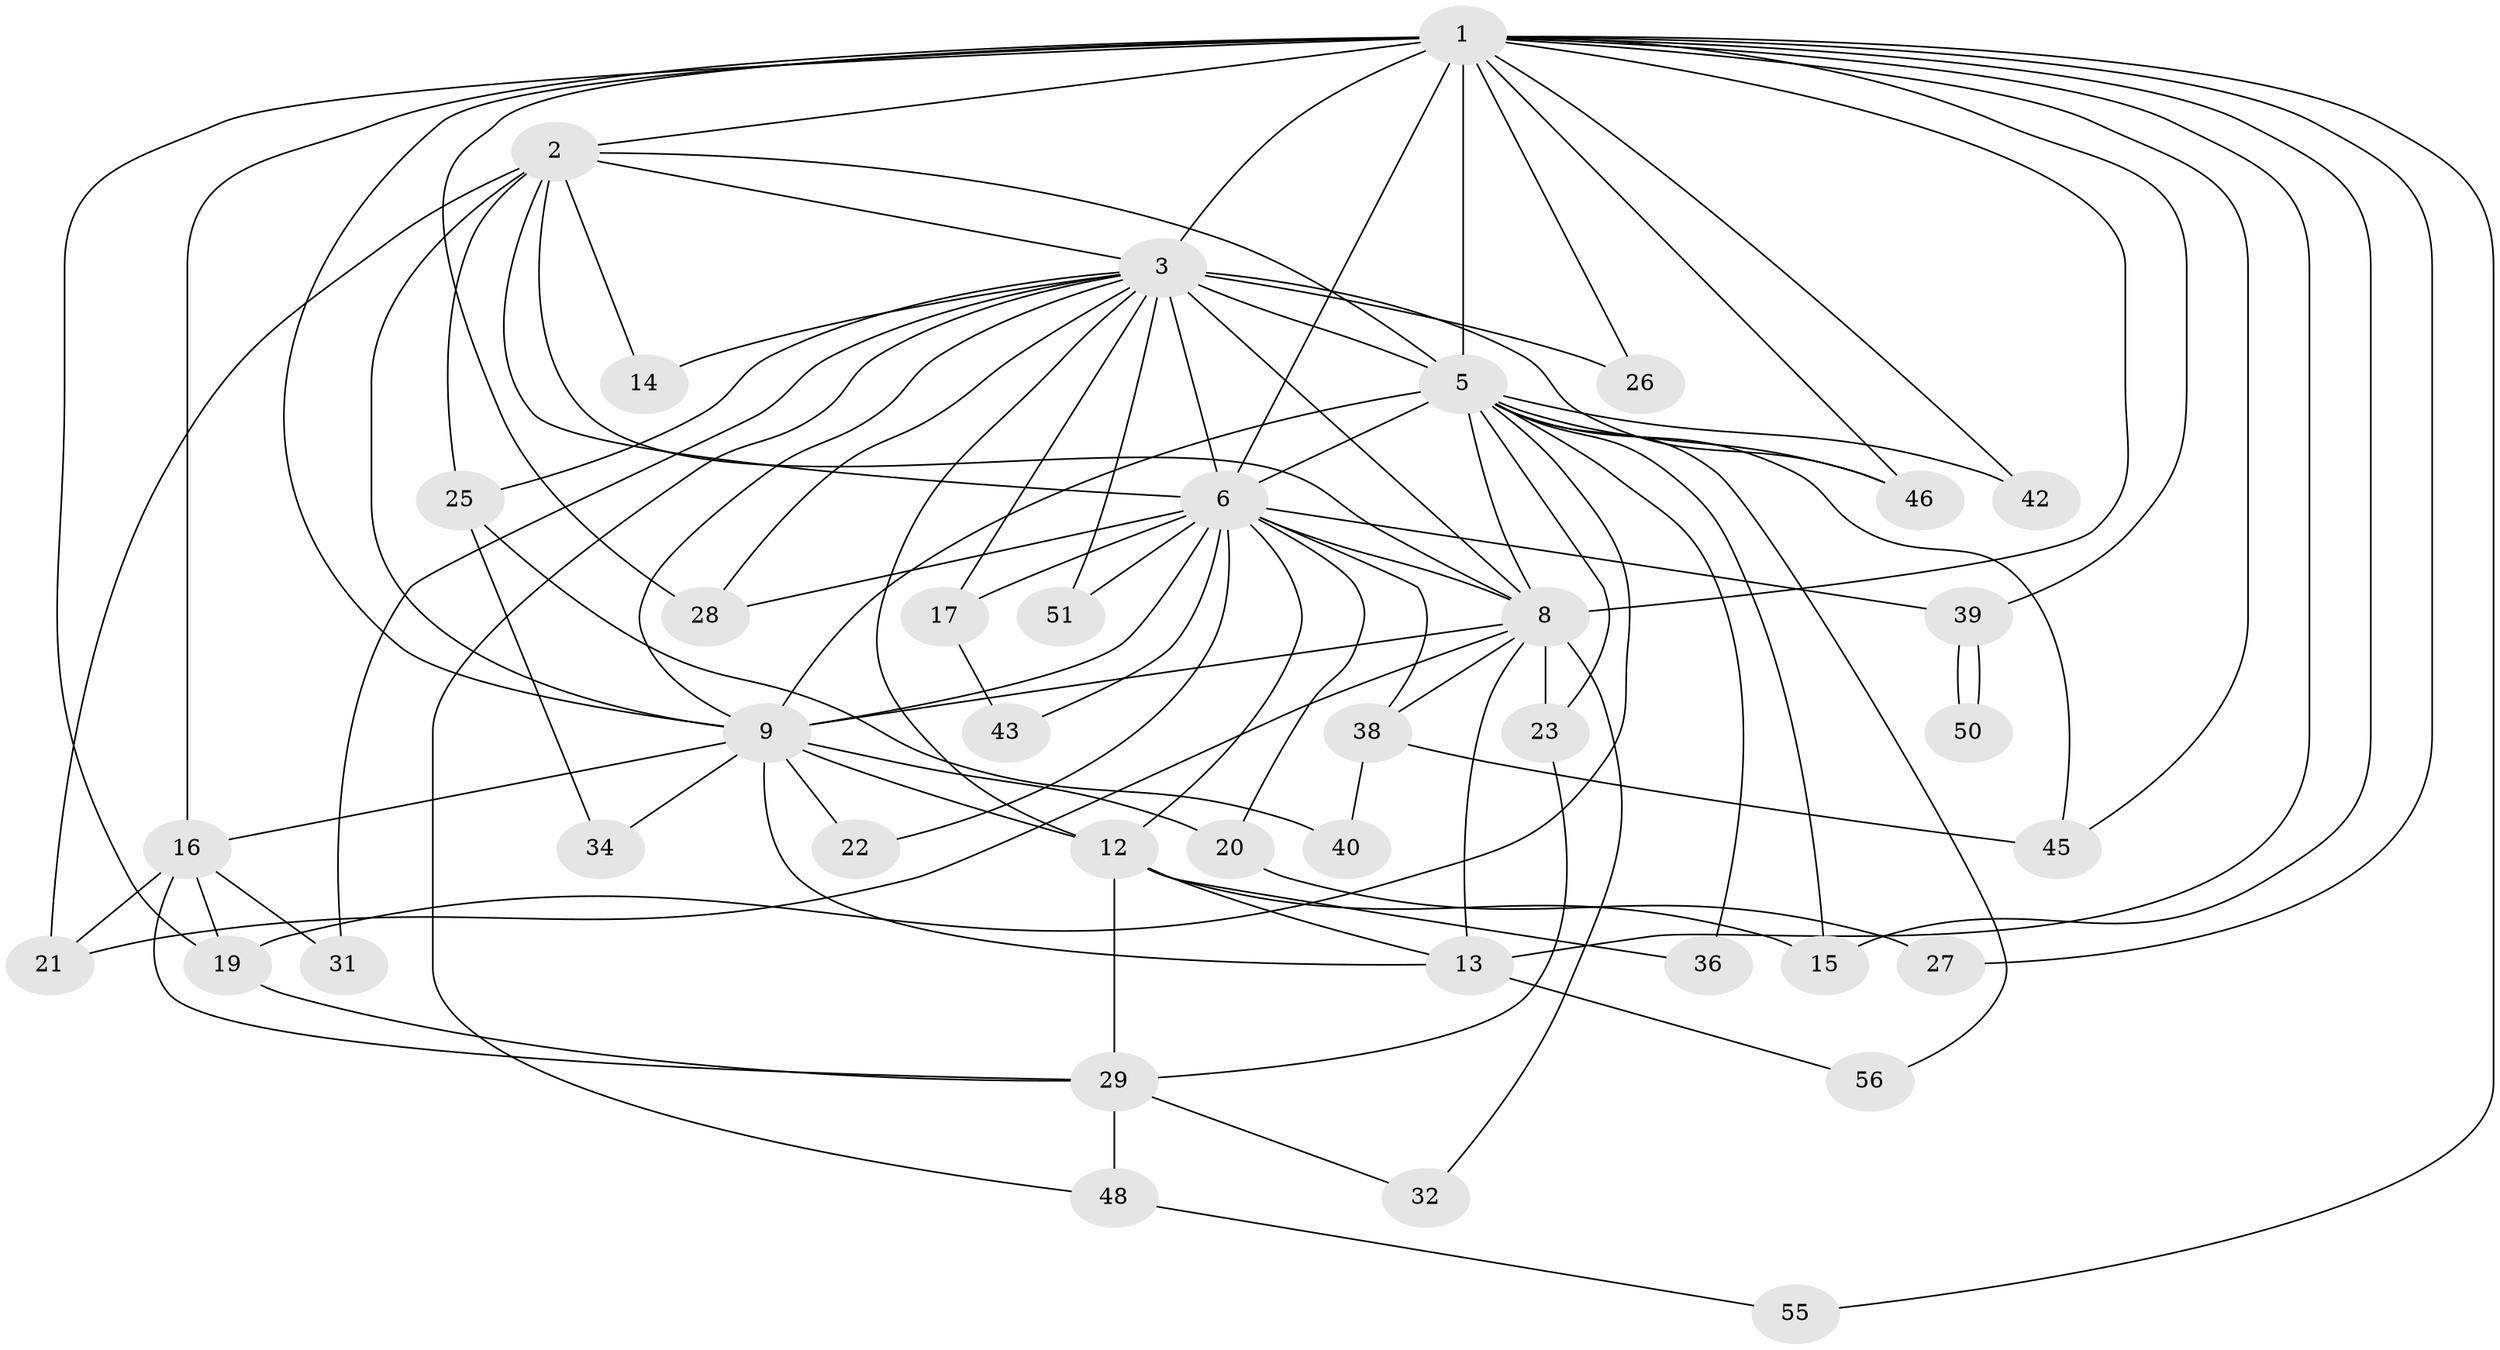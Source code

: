 // Generated by graph-tools (version 1.1) at 2025/23/03/03/25 07:23:38]
// undirected, 39 vertices, 96 edges
graph export_dot {
graph [start="1"]
  node [color=gray90,style=filled];
  1 [super="+35"];
  2 [super="+18"];
  3 [super="+4"];
  5 [super="+7"];
  6 [super="+10"];
  8 [super="+30"];
  9 [super="+11"];
  12 [super="+57"];
  13 [super="+41"];
  14;
  15;
  16;
  17;
  19 [super="+24"];
  20;
  21 [super="+49"];
  22 [super="+53"];
  23 [super="+47"];
  25 [super="+44"];
  26;
  27;
  28 [super="+33"];
  29 [super="+37"];
  31;
  32;
  34;
  36;
  38;
  39;
  40;
  42;
  43;
  45 [super="+54"];
  46 [super="+52"];
  48;
  50;
  51;
  55;
  56;
  1 -- 2;
  1 -- 3 [weight=2];
  1 -- 5 [weight=2];
  1 -- 6 [weight=2];
  1 -- 8;
  1 -- 9;
  1 -- 13;
  1 -- 16;
  1 -- 19;
  1 -- 26;
  1 -- 27;
  1 -- 28;
  1 -- 39;
  1 -- 42;
  1 -- 45;
  1 -- 55;
  1 -- 15;
  1 -- 46;
  2 -- 3 [weight=2];
  2 -- 5 [weight=2];
  2 -- 6 [weight=2];
  2 -- 8 [weight=2];
  2 -- 9;
  2 -- 14;
  2 -- 21;
  2 -- 25;
  3 -- 5 [weight=4];
  3 -- 6 [weight=4];
  3 -- 8 [weight=2];
  3 -- 9 [weight=2];
  3 -- 17;
  3 -- 46;
  3 -- 48;
  3 -- 14;
  3 -- 51;
  3 -- 25;
  3 -- 26;
  3 -- 31;
  3 -- 12;
  3 -- 28;
  5 -- 6 [weight=4];
  5 -- 8 [weight=2];
  5 -- 9 [weight=2];
  5 -- 23;
  5 -- 36;
  5 -- 42;
  5 -- 45;
  5 -- 46;
  5 -- 15;
  5 -- 19;
  5 -- 56;
  6 -- 8 [weight=2];
  6 -- 9 [weight=2];
  6 -- 12;
  6 -- 22;
  6 -- 39;
  6 -- 51;
  6 -- 38;
  6 -- 43;
  6 -- 17;
  6 -- 20;
  6 -- 28;
  8 -- 9;
  8 -- 21;
  8 -- 23;
  8 -- 32;
  8 -- 38;
  8 -- 13;
  9 -- 12;
  9 -- 13;
  9 -- 16;
  9 -- 20;
  9 -- 22 [weight=2];
  9 -- 34;
  12 -- 15;
  12 -- 29;
  12 -- 36;
  12 -- 13;
  13 -- 56;
  16 -- 19;
  16 -- 21;
  16 -- 31;
  16 -- 29;
  17 -- 43;
  19 -- 29;
  20 -- 27;
  23 -- 29;
  25 -- 34;
  25 -- 40;
  29 -- 32;
  29 -- 48;
  38 -- 40;
  38 -- 45;
  39 -- 50;
  39 -- 50;
  48 -- 55;
}

